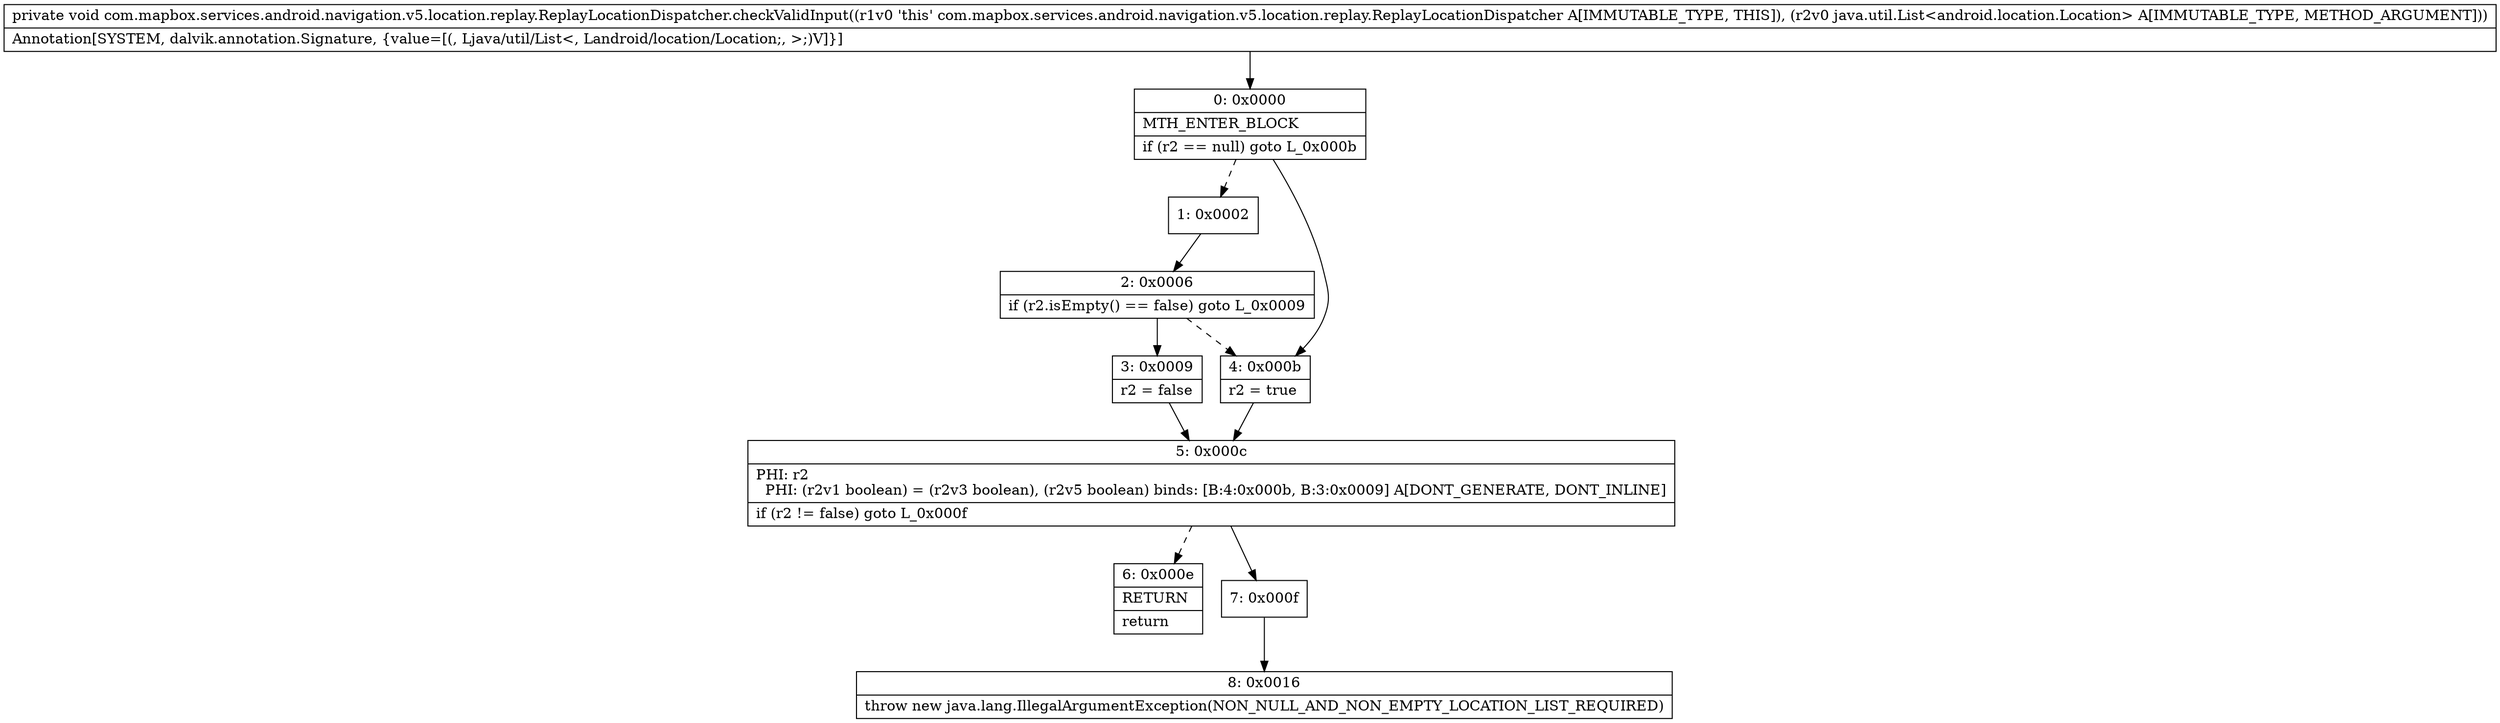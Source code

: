 digraph "CFG forcom.mapbox.services.android.navigation.v5.location.replay.ReplayLocationDispatcher.checkValidInput(Ljava\/util\/List;)V" {
Node_0 [shape=record,label="{0\:\ 0x0000|MTH_ENTER_BLOCK\l|if (r2 == null) goto L_0x000b\l}"];
Node_1 [shape=record,label="{1\:\ 0x0002}"];
Node_2 [shape=record,label="{2\:\ 0x0006|if (r2.isEmpty() == false) goto L_0x0009\l}"];
Node_3 [shape=record,label="{3\:\ 0x0009|r2 = false\l}"];
Node_4 [shape=record,label="{4\:\ 0x000b|r2 = true\l}"];
Node_5 [shape=record,label="{5\:\ 0x000c|PHI: r2 \l  PHI: (r2v1 boolean) = (r2v3 boolean), (r2v5 boolean) binds: [B:4:0x000b, B:3:0x0009] A[DONT_GENERATE, DONT_INLINE]\l|if (r2 != false) goto L_0x000f\l}"];
Node_6 [shape=record,label="{6\:\ 0x000e|RETURN\l|return\l}"];
Node_7 [shape=record,label="{7\:\ 0x000f}"];
Node_8 [shape=record,label="{8\:\ 0x0016|throw new java.lang.IllegalArgumentException(NON_NULL_AND_NON_EMPTY_LOCATION_LIST_REQUIRED)\l}"];
MethodNode[shape=record,label="{private void com.mapbox.services.android.navigation.v5.location.replay.ReplayLocationDispatcher.checkValidInput((r1v0 'this' com.mapbox.services.android.navigation.v5.location.replay.ReplayLocationDispatcher A[IMMUTABLE_TYPE, THIS]), (r2v0 java.util.List\<android.location.Location\> A[IMMUTABLE_TYPE, METHOD_ARGUMENT]))  | Annotation[SYSTEM, dalvik.annotation.Signature, \{value=[(, Ljava\/util\/List\<, Landroid\/location\/Location;, \>;)V]\}]\l}"];
MethodNode -> Node_0;
Node_0 -> Node_1[style=dashed];
Node_0 -> Node_4;
Node_1 -> Node_2;
Node_2 -> Node_3;
Node_2 -> Node_4[style=dashed];
Node_3 -> Node_5;
Node_4 -> Node_5;
Node_5 -> Node_6[style=dashed];
Node_5 -> Node_7;
Node_7 -> Node_8;
}

